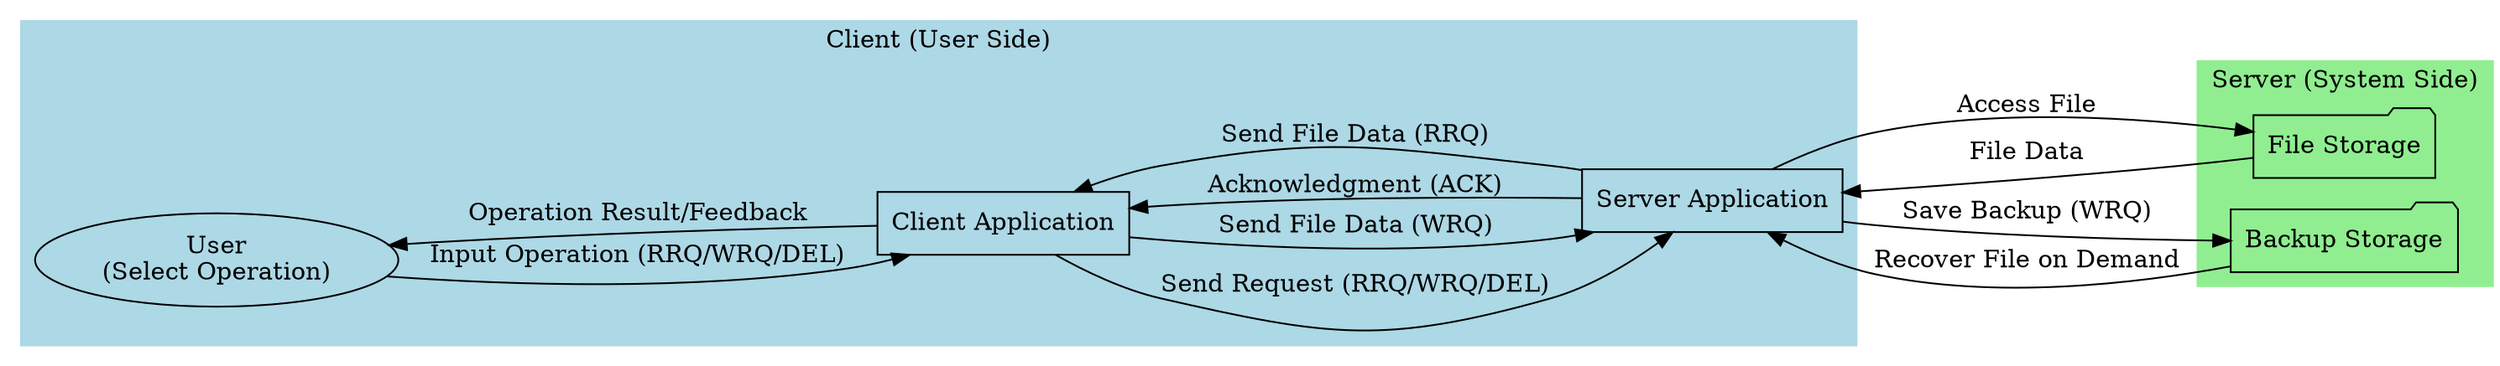digraph UDP_File_Transfer_Workflow {
    rankdir=LR;

    subgraph cluster_Client {
        label = "Client (User Side)";
        style = filled;
        color = lightblue;
        
        User [shape=ellipse, label="User\n(Select Operation)"];
        Client_App [shape=box, label="Client Application"];

        User -> Client_App [label="Input Operation (RRQ/WRQ/DEL)"];
        Client_App -> Server [label="Send Request (RRQ/WRQ/DEL)"];
        Server -> Client_App [label="Acknowledgment (ACK)"];
        Client_App -> User [label="Operation Result/Feedback"];
    }

    subgraph cluster_Server {
        label = "Server (System Side)";
        style = filled;
        color = lightgreen;

        Server [shape=box, label="Server Application"];
        Storage [shape=folder, label="File Storage"];
        Backup [shape=folder, label="Backup Storage"];

        Server -> Storage [label="Access File"];
        Storage -> Server [label="File Data"];
        Server -> Backup [label="Save Backup (WRQ)"];
        Backup -> Server [label="Recover File on Demand"];
    }

    Client_App -> Server [label="Send File Data (WRQ)"];
    Server -> Client_App [label="Send File Data (RRQ)"];
}
